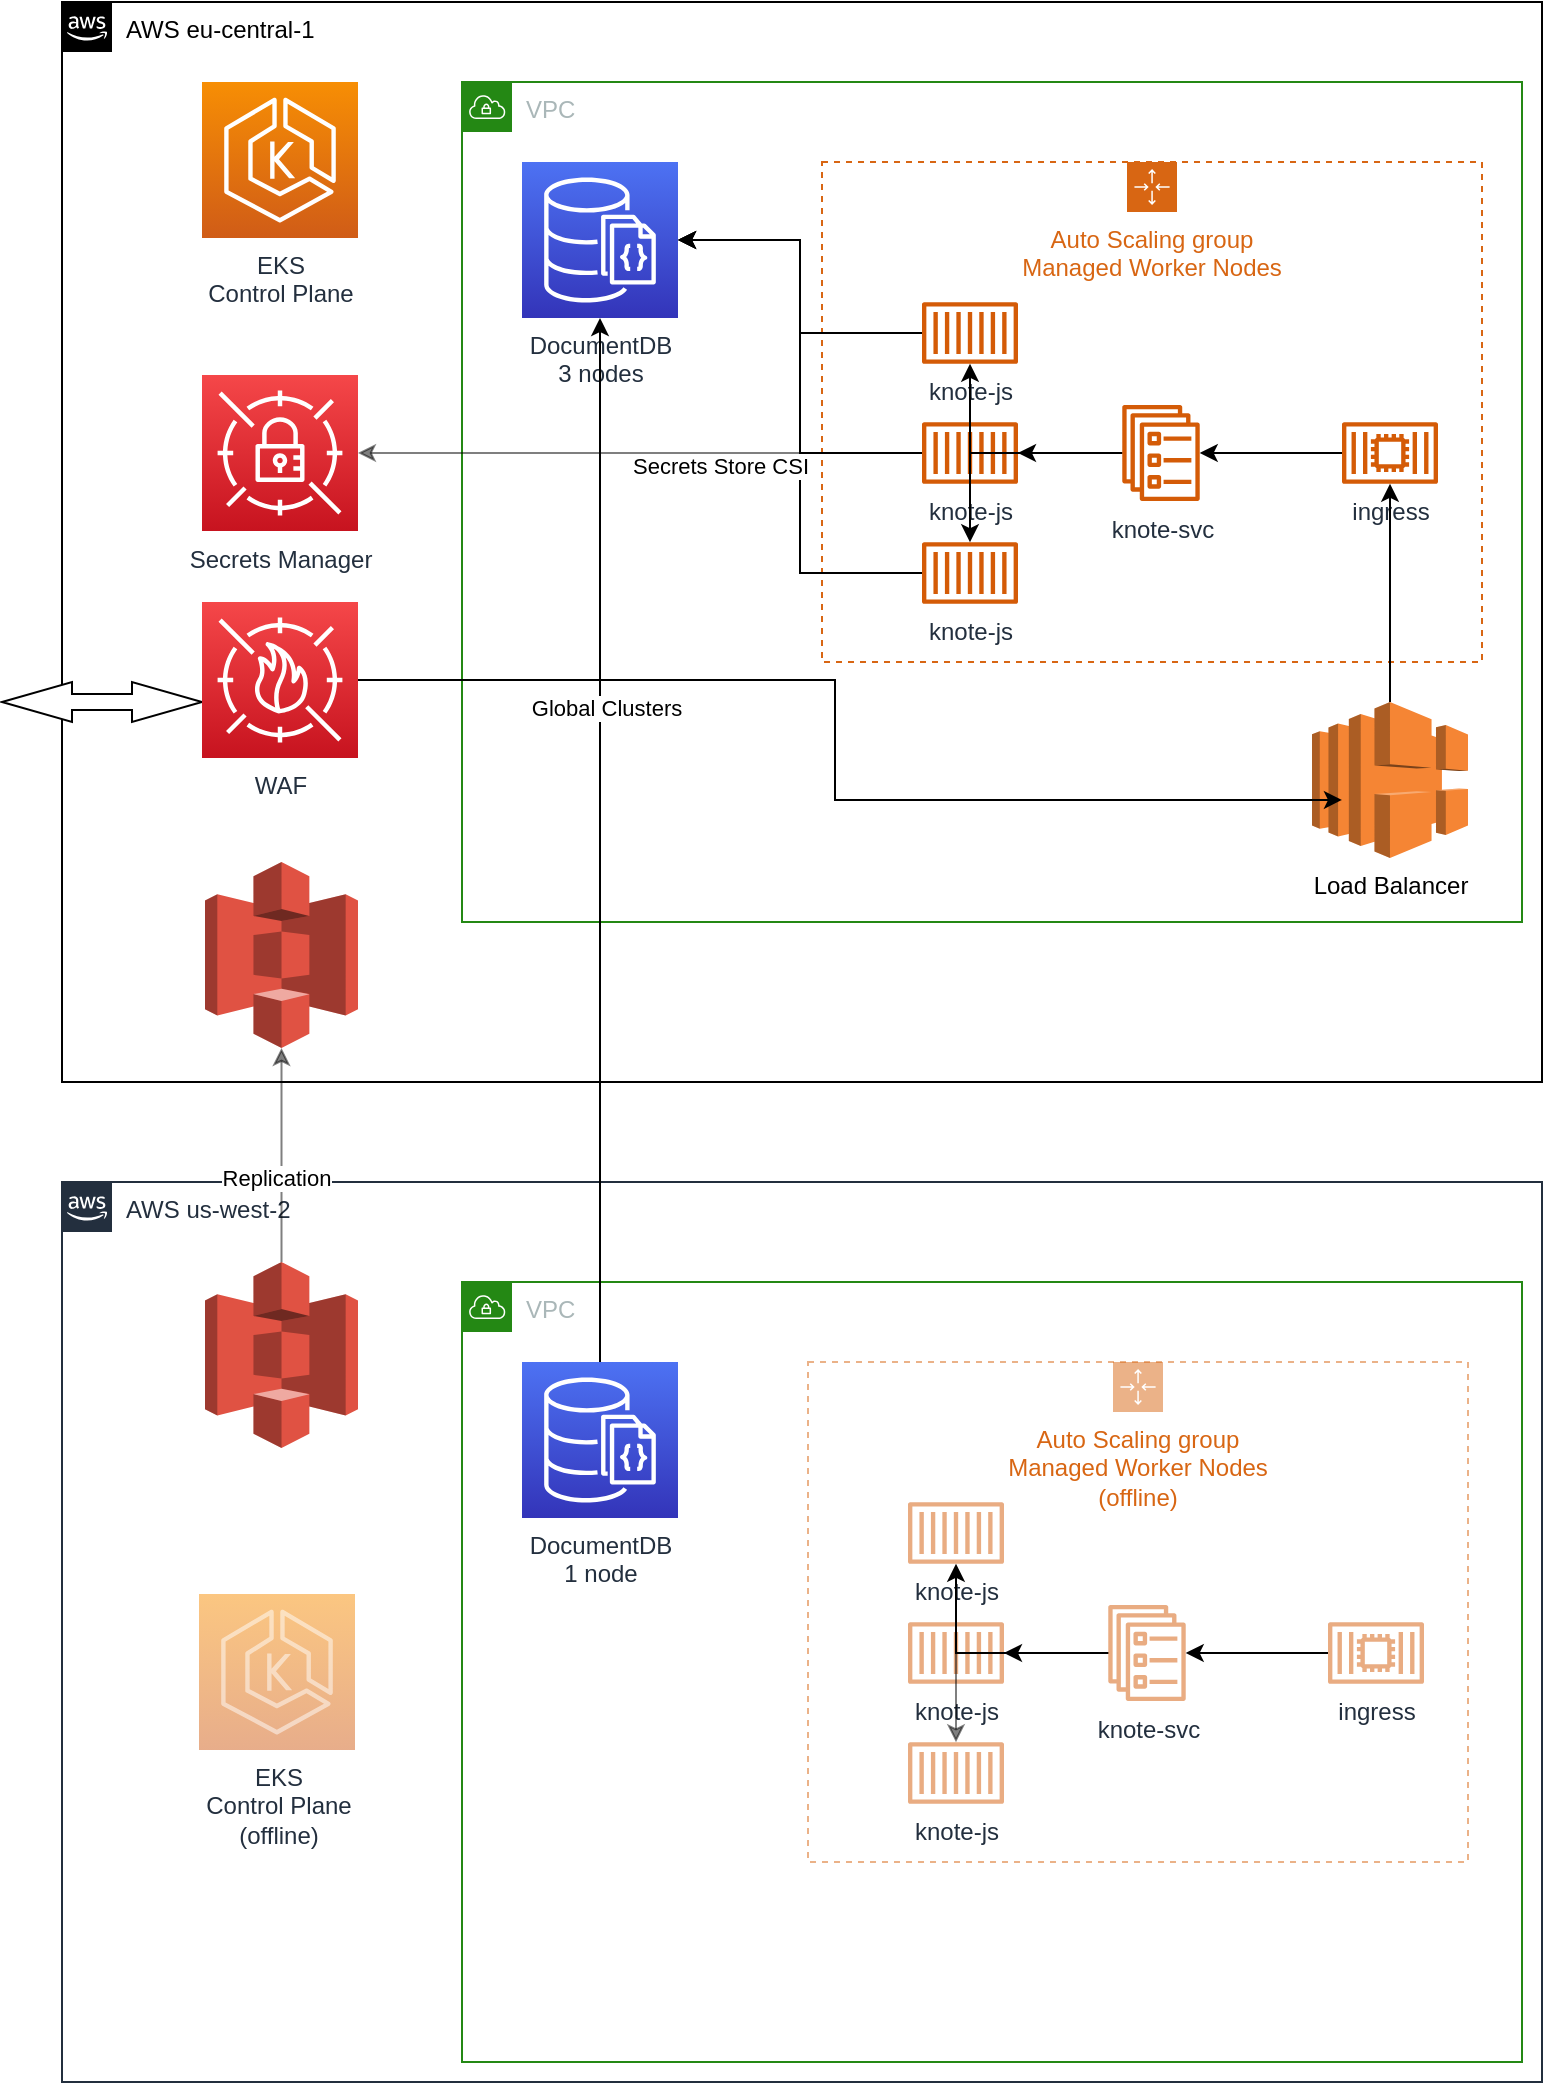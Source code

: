 <mxfile version="20.2.3" type="device"><diagram id="XT1uvUHFqOdRrBNvKb2u" name="Page-1"><mxGraphModel dx="1550" dy="816" grid="1" gridSize="10" guides="1" tooltips="1" connect="1" arrows="1" fold="1" page="1" pageScale="1" pageWidth="850" pageHeight="1100" background="none" math="0" shadow="0"><root><mxCell id="0"/><mxCell id="1" parent="0"/><mxCell id="Zdkg39U0GwC2J_SdHi1Z-4" value="AWS us-west-2" style="points=[[0,0],[0.25,0],[0.5,0],[0.75,0],[1,0],[1,0.25],[1,0.5],[1,0.75],[1,1],[0.75,1],[0.5,1],[0.25,1],[0,1],[0,0.75],[0,0.5],[0,0.25]];outlineConnect=0;gradientColor=none;html=1;whiteSpace=wrap;fontSize=12;fontStyle=0;container=1;pointerEvents=0;collapsible=0;recursiveResize=0;shape=mxgraph.aws4.group;grIcon=mxgraph.aws4.group_aws_cloud_alt;strokeColor=#232F3E;fillColor=default;verticalAlign=top;align=left;spacingLeft=30;fontColor=#232F3E;dashed=0;" parent="1" vertex="1"><mxGeometry x="50" y="610" width="740" height="450" as="geometry"/></mxCell><mxCell id="hklOjmnx_HbKp_q8jIsT-1" value="VPC" style="points=[[0,0],[0.25,0],[0.5,0],[0.75,0],[1,0],[1,0.25],[1,0.5],[1,0.75],[1,1],[0.75,1],[0.5,1],[0.25,1],[0,1],[0,0.75],[0,0.5],[0,0.25]];outlineConnect=0;gradientColor=none;html=1;whiteSpace=wrap;fontSize=12;fontStyle=0;container=1;pointerEvents=0;collapsible=0;recursiveResize=0;shape=mxgraph.aws4.group;grIcon=mxgraph.aws4.group_vpc;strokeColor=#248814;fillColor=none;verticalAlign=top;align=left;spacingLeft=30;fontColor=#AAB7B8;dashed=0;" vertex="1" parent="Zdkg39U0GwC2J_SdHi1Z-4"><mxGeometry x="200" y="50" width="530" height="390" as="geometry"/></mxCell><mxCell id="hklOjmnx_HbKp_q8jIsT-3" value="DocumentDB&lt;br&gt;1 node" style="sketch=0;points=[[0,0,0],[0.25,0,0],[0.5,0,0],[0.75,0,0],[1,0,0],[0,1,0],[0.25,1,0],[0.5,1,0],[0.75,1,0],[1,1,0],[0,0.25,0],[0,0.5,0],[0,0.75,0],[1,0.25,0],[1,0.5,0],[1,0.75,0]];outlineConnect=0;fontColor=#232F3E;gradientColor=#4D72F3;gradientDirection=north;fillColor=#3334B9;strokeColor=#ffffff;dashed=0;verticalLabelPosition=bottom;verticalAlign=top;align=center;html=1;fontSize=12;fontStyle=0;aspect=fixed;shape=mxgraph.aws4.resourceIcon;resIcon=mxgraph.aws4.documentdb_with_mongodb_compatibility;" vertex="1" parent="hklOjmnx_HbKp_q8jIsT-1"><mxGeometry x="30" y="40" width="78" height="78" as="geometry"/></mxCell><mxCell id="hklOjmnx_HbKp_q8jIsT-26" value="Auto Scaling group&lt;br&gt;Managed Worker Nodes&lt;br&gt;(offline)" style="points=[[0,0],[0.25,0],[0.5,0],[0.75,0],[1,0],[1,0.25],[1,0.5],[1,0.75],[1,1],[0.75,1],[0.5,1],[0.25,1],[0,1],[0,0.75],[0,0.5],[0,0.25]];outlineConnect=0;gradientColor=none;html=1;whiteSpace=wrap;fontSize=12;fontStyle=0;container=1;pointerEvents=0;collapsible=0;recursiveResize=0;shape=mxgraph.aws4.groupCenter;grIcon=mxgraph.aws4.group_auto_scaling_group;grStroke=1;strokeColor=#D86613;fillColor=none;verticalAlign=top;align=center;fontColor=#D86613;dashed=1;spacingTop=25;opacity=50;" vertex="1" parent="hklOjmnx_HbKp_q8jIsT-1"><mxGeometry x="173" y="40" width="330" height="250" as="geometry"/></mxCell><mxCell id="hklOjmnx_HbKp_q8jIsT-27" value="knote-js" style="sketch=0;outlineConnect=0;fontColor=#232F3E;gradientColor=none;fillColor=#D45B07;strokeColor=none;dashed=0;verticalLabelPosition=bottom;verticalAlign=top;align=center;html=1;fontSize=12;fontStyle=0;aspect=fixed;pointerEvents=1;shape=mxgraph.aws4.container_1;opacity=50;" vertex="1" parent="hklOjmnx_HbKp_q8jIsT-26"><mxGeometry x="50" y="70" width="48" height="31" as="geometry"/></mxCell><mxCell id="hklOjmnx_HbKp_q8jIsT-28" value="knote-js" style="sketch=0;outlineConnect=0;fontColor=#232F3E;gradientColor=none;fillColor=#D45B07;strokeColor=none;dashed=0;verticalLabelPosition=bottom;verticalAlign=top;align=center;html=1;fontSize=12;fontStyle=0;aspect=fixed;pointerEvents=1;shape=mxgraph.aws4.container_1;opacity=50;" vertex="1" parent="hklOjmnx_HbKp_q8jIsT-26"><mxGeometry x="50" y="190" width="48" height="31" as="geometry"/></mxCell><mxCell id="hklOjmnx_HbKp_q8jIsT-29" value="knote-js" style="sketch=0;outlineConnect=0;fontColor=#232F3E;gradientColor=none;fillColor=#D45B07;strokeColor=none;dashed=0;verticalLabelPosition=bottom;verticalAlign=top;align=center;html=1;fontSize=12;fontStyle=0;aspect=fixed;pointerEvents=1;shape=mxgraph.aws4.container_1;opacity=50;" vertex="1" parent="hklOjmnx_HbKp_q8jIsT-26"><mxGeometry x="50" y="130" width="48" height="31" as="geometry"/></mxCell><mxCell id="hklOjmnx_HbKp_q8jIsT-30" style="edgeStyle=orthogonalEdgeStyle;rounded=0;orthogonalLoop=1;jettySize=auto;html=1;" edge="1" parent="hklOjmnx_HbKp_q8jIsT-26" source="hklOjmnx_HbKp_q8jIsT-33" target="hklOjmnx_HbKp_q8jIsT-29"><mxGeometry relative="1" as="geometry"/></mxCell><mxCell id="hklOjmnx_HbKp_q8jIsT-31" style="edgeStyle=orthogonalEdgeStyle;rounded=0;orthogonalLoop=1;jettySize=auto;html=1;" edge="1" parent="hklOjmnx_HbKp_q8jIsT-26" source="hklOjmnx_HbKp_q8jIsT-33" target="hklOjmnx_HbKp_q8jIsT-27"><mxGeometry relative="1" as="geometry"/></mxCell><mxCell id="hklOjmnx_HbKp_q8jIsT-32" style="edgeStyle=orthogonalEdgeStyle;rounded=0;orthogonalLoop=1;jettySize=auto;html=1;opacity=50;" edge="1" parent="hklOjmnx_HbKp_q8jIsT-26" source="hklOjmnx_HbKp_q8jIsT-33" target="hklOjmnx_HbKp_q8jIsT-28"><mxGeometry relative="1" as="geometry"/></mxCell><mxCell id="hklOjmnx_HbKp_q8jIsT-33" value="knote-svc" style="sketch=0;outlineConnect=0;fontColor=#232F3E;gradientColor=none;fillColor=#D45B07;strokeColor=none;dashed=0;verticalLabelPosition=bottom;verticalAlign=top;align=center;html=1;fontSize=12;fontStyle=0;aspect=fixed;pointerEvents=1;shape=mxgraph.aws4.ecs_service;opacity=50;" vertex="1" parent="hklOjmnx_HbKp_q8jIsT-26"><mxGeometry x="150" y="121.5" width="39" height="48" as="geometry"/></mxCell><mxCell id="hklOjmnx_HbKp_q8jIsT-34" style="edgeStyle=orthogonalEdgeStyle;rounded=0;orthogonalLoop=1;jettySize=auto;html=1;" edge="1" parent="hklOjmnx_HbKp_q8jIsT-26" source="hklOjmnx_HbKp_q8jIsT-35" target="hklOjmnx_HbKp_q8jIsT-33"><mxGeometry relative="1" as="geometry"/></mxCell><mxCell id="hklOjmnx_HbKp_q8jIsT-35" value="ingress" style="sketch=0;outlineConnect=0;fontColor=#232F3E;gradientColor=none;fillColor=#D45B07;strokeColor=none;dashed=0;verticalLabelPosition=bottom;verticalAlign=top;align=center;html=1;fontSize=12;fontStyle=0;aspect=fixed;pointerEvents=1;shape=mxgraph.aws4.container_2;opacity=50;" vertex="1" parent="hklOjmnx_HbKp_q8jIsT-26"><mxGeometry x="260" y="130" width="48" height="31" as="geometry"/></mxCell><mxCell id="hklOjmnx_HbKp_q8jIsT-25" value="EKS&lt;br&gt;Control Plane&lt;br&gt;(offline)" style="sketch=0;points=[[0,0,0],[0.25,0,0],[0.5,0,0],[0.75,0,0],[1,0,0],[0,1,0],[0.25,1,0],[0.5,1,0],[0.75,1,0],[1,1,0],[0,0.25,0],[0,0.5,0],[0,0.75,0],[1,0.25,0],[1,0.5,0],[1,0.75,0]];outlineConnect=0;fontColor=#232F3E;gradientColor=#F78E04;gradientDirection=north;fillColor=#D05C17;strokeColor=#ffffff;dashed=0;verticalLabelPosition=bottom;verticalAlign=top;align=center;html=1;fontSize=12;fontStyle=0;aspect=fixed;shape=mxgraph.aws4.resourceIcon;resIcon=mxgraph.aws4.eks;opacity=50;" vertex="1" parent="Zdkg39U0GwC2J_SdHi1Z-4"><mxGeometry x="68.5" y="206" width="78" height="78" as="geometry"/></mxCell><mxCell id="hklOjmnx_HbKp_q8jIsT-39" value="" style="outlineConnect=0;dashed=0;verticalLabelPosition=bottom;verticalAlign=top;align=center;html=1;shape=mxgraph.aws3.s3;fillColor=#E05243;gradientColor=none;labelBackgroundColor=default;labelBorderColor=none;" vertex="1" parent="Zdkg39U0GwC2J_SdHi1Z-4"><mxGeometry x="71.5" y="40" width="76.5" height="93" as="geometry"/></mxCell><mxCell id="Zdkg39U0GwC2J_SdHi1Z-1" value="AWS eu-central-1" style="points=[[0,0],[0.25,0],[0.5,0],[0.75,0],[1,0],[1,0.25],[1,0.5],[1,0.75],[1,1],[0.75,1],[0.5,1],[0.25,1],[0,1],[0,0.75],[0,0.5],[0,0.25]];outlineConnect=0;html=1;whiteSpace=wrap;fontSize=12;fontStyle=0;container=1;pointerEvents=0;collapsible=0;recursiveResize=0;shape=mxgraph.aws4.group;grIcon=mxgraph.aws4.group_aws_cloud_alt;verticalAlign=top;align=left;spacingLeft=30;dashed=0;" parent="1" vertex="1"><mxGeometry x="50" y="20" width="740" height="540" as="geometry"/></mxCell><mxCell id="Zdkg39U0GwC2J_SdHi1Z-5" value="EKS&lt;br&gt;Control Plane" style="sketch=0;points=[[0,0,0],[0.25,0,0],[0.5,0,0],[0.75,0,0],[1,0,0],[0,1,0],[0.25,1,0],[0.5,1,0],[0.75,1,0],[1,1,0],[0,0.25,0],[0,0.5,0],[0,0.75,0],[1,0.25,0],[1,0.5,0],[1,0.75,0]];outlineConnect=0;fontColor=#232F3E;gradientColor=#F78E04;gradientDirection=north;fillColor=#D05C17;strokeColor=#ffffff;dashed=0;verticalLabelPosition=bottom;verticalAlign=top;align=center;html=1;fontSize=12;fontStyle=0;aspect=fixed;shape=mxgraph.aws4.resourceIcon;resIcon=mxgraph.aws4.eks;" parent="Zdkg39U0GwC2J_SdHi1Z-1" vertex="1"><mxGeometry x="70" y="40" width="78" height="78" as="geometry"/></mxCell><mxCell id="Zdkg39U0GwC2J_SdHi1Z-7" value="VPC" style="points=[[0,0],[0.25,0],[0.5,0],[0.75,0],[1,0],[1,0.25],[1,0.5],[1,0.75],[1,1],[0.75,1],[0.5,1],[0.25,1],[0,1],[0,0.75],[0,0.5],[0,0.25]];outlineConnect=0;gradientColor=none;html=1;whiteSpace=wrap;fontSize=12;fontStyle=0;container=1;pointerEvents=0;collapsible=0;recursiveResize=0;shape=mxgraph.aws4.group;grIcon=mxgraph.aws4.group_vpc;strokeColor=#248814;fillColor=none;verticalAlign=top;align=left;spacingLeft=30;fontColor=#AAB7B8;dashed=0;" parent="Zdkg39U0GwC2J_SdHi1Z-1" vertex="1"><mxGeometry x="200" y="40" width="530" height="420" as="geometry"/></mxCell><mxCell id="Zdkg39U0GwC2J_SdHi1Z-8" value="Auto Scaling group&lt;br&gt;Managed Worker Nodes" style="points=[[0,0],[0.25,0],[0.5,0],[0.75,0],[1,0],[1,0.25],[1,0.5],[1,0.75],[1,1],[0.75,1],[0.5,1],[0.25,1],[0,1],[0,0.75],[0,0.5],[0,0.25]];outlineConnect=0;gradientColor=none;html=1;whiteSpace=wrap;fontSize=12;fontStyle=0;container=1;pointerEvents=0;collapsible=0;recursiveResize=0;shape=mxgraph.aws4.groupCenter;grIcon=mxgraph.aws4.group_auto_scaling_group;grStroke=1;strokeColor=#D86613;fillColor=none;verticalAlign=top;align=center;fontColor=#D86613;dashed=1;spacingTop=25;" parent="Zdkg39U0GwC2J_SdHi1Z-7" vertex="1"><mxGeometry x="180" y="40" width="330" height="250" as="geometry"/></mxCell><mxCell id="hklOjmnx_HbKp_q8jIsT-6" value="knote-js" style="sketch=0;outlineConnect=0;fontColor=#232F3E;gradientColor=none;fillColor=#D45B07;strokeColor=none;dashed=0;verticalLabelPosition=bottom;verticalAlign=top;align=center;html=1;fontSize=12;fontStyle=0;aspect=fixed;pointerEvents=1;shape=mxgraph.aws4.container_1;" vertex="1" parent="Zdkg39U0GwC2J_SdHi1Z-8"><mxGeometry x="50" y="70" width="48" height="31" as="geometry"/></mxCell><mxCell id="hklOjmnx_HbKp_q8jIsT-7" value="knote-js" style="sketch=0;outlineConnect=0;fontColor=#232F3E;gradientColor=none;fillColor=#D45B07;strokeColor=none;dashed=0;verticalLabelPosition=bottom;verticalAlign=top;align=center;html=1;fontSize=12;fontStyle=0;aspect=fixed;pointerEvents=1;shape=mxgraph.aws4.container_1;" vertex="1" parent="Zdkg39U0GwC2J_SdHi1Z-8"><mxGeometry x="50" y="190" width="48" height="31" as="geometry"/></mxCell><mxCell id="hklOjmnx_HbKp_q8jIsT-8" value="knote-js" style="sketch=0;outlineConnect=0;fontColor=#232F3E;gradientColor=none;fillColor=#D45B07;strokeColor=none;dashed=0;verticalLabelPosition=bottom;verticalAlign=top;align=center;html=1;fontSize=12;fontStyle=0;aspect=fixed;pointerEvents=1;shape=mxgraph.aws4.container_1;" vertex="1" parent="Zdkg39U0GwC2J_SdHi1Z-8"><mxGeometry x="50" y="130" width="48" height="31" as="geometry"/></mxCell><mxCell id="hklOjmnx_HbKp_q8jIsT-15" style="edgeStyle=orthogonalEdgeStyle;rounded=0;orthogonalLoop=1;jettySize=auto;html=1;" edge="1" parent="Zdkg39U0GwC2J_SdHi1Z-8" source="hklOjmnx_HbKp_q8jIsT-9" target="hklOjmnx_HbKp_q8jIsT-8"><mxGeometry relative="1" as="geometry"/></mxCell><mxCell id="hklOjmnx_HbKp_q8jIsT-19" style="edgeStyle=orthogonalEdgeStyle;rounded=0;orthogonalLoop=1;jettySize=auto;html=1;" edge="1" parent="Zdkg39U0GwC2J_SdHi1Z-8" source="hklOjmnx_HbKp_q8jIsT-9" target="hklOjmnx_HbKp_q8jIsT-6"><mxGeometry relative="1" as="geometry"/></mxCell><mxCell id="hklOjmnx_HbKp_q8jIsT-20" style="edgeStyle=orthogonalEdgeStyle;rounded=0;orthogonalLoop=1;jettySize=auto;html=1;" edge="1" parent="Zdkg39U0GwC2J_SdHi1Z-8" source="hklOjmnx_HbKp_q8jIsT-9" target="hklOjmnx_HbKp_q8jIsT-7"><mxGeometry relative="1" as="geometry"/></mxCell><mxCell id="hklOjmnx_HbKp_q8jIsT-9" value="knote-svc" style="sketch=0;outlineConnect=0;fontColor=#232F3E;gradientColor=none;fillColor=#D45B07;strokeColor=none;dashed=0;verticalLabelPosition=bottom;verticalAlign=top;align=center;html=1;fontSize=12;fontStyle=0;aspect=fixed;pointerEvents=1;shape=mxgraph.aws4.ecs_service;" vertex="1" parent="Zdkg39U0GwC2J_SdHi1Z-8"><mxGeometry x="150" y="121.5" width="39" height="48" as="geometry"/></mxCell><mxCell id="hklOjmnx_HbKp_q8jIsT-21" style="edgeStyle=orthogonalEdgeStyle;rounded=0;orthogonalLoop=1;jettySize=auto;html=1;" edge="1" parent="Zdkg39U0GwC2J_SdHi1Z-8" source="hklOjmnx_HbKp_q8jIsT-10" target="hklOjmnx_HbKp_q8jIsT-9"><mxGeometry relative="1" as="geometry"/></mxCell><mxCell id="hklOjmnx_HbKp_q8jIsT-10" value="ingress" style="sketch=0;outlineConnect=0;fontColor=#232F3E;gradientColor=none;fillColor=#D45B07;strokeColor=none;dashed=0;verticalLabelPosition=bottom;verticalAlign=top;align=center;html=1;fontSize=12;fontStyle=0;aspect=fixed;pointerEvents=1;shape=mxgraph.aws4.container_2;" vertex="1" parent="Zdkg39U0GwC2J_SdHi1Z-8"><mxGeometry x="260" y="130" width="48" height="31" as="geometry"/></mxCell><mxCell id="hklOjmnx_HbKp_q8jIsT-12" style="edgeStyle=orthogonalEdgeStyle;rounded=0;orthogonalLoop=1;jettySize=auto;html=1;entryX=1;entryY=0.5;entryDx=0;entryDy=0;entryPerimeter=0;" edge="1" parent="Zdkg39U0GwC2J_SdHi1Z-7" source="hklOjmnx_HbKp_q8jIsT-6" target="Zdkg39U0GwC2J_SdHi1Z-6"><mxGeometry relative="1" as="geometry"/></mxCell><mxCell id="hklOjmnx_HbKp_q8jIsT-13" style="edgeStyle=orthogonalEdgeStyle;rounded=0;orthogonalLoop=1;jettySize=auto;html=1;entryX=1;entryY=0.5;entryDx=0;entryDy=0;entryPerimeter=0;" edge="1" parent="Zdkg39U0GwC2J_SdHi1Z-7" source="hklOjmnx_HbKp_q8jIsT-7" target="Zdkg39U0GwC2J_SdHi1Z-6"><mxGeometry relative="1" as="geometry"/></mxCell><mxCell id="hklOjmnx_HbKp_q8jIsT-14" style="edgeStyle=orthogonalEdgeStyle;rounded=0;orthogonalLoop=1;jettySize=auto;html=1;entryX=1;entryY=0.5;entryDx=0;entryDy=0;entryPerimeter=0;" edge="1" parent="Zdkg39U0GwC2J_SdHi1Z-7" source="hklOjmnx_HbKp_q8jIsT-8" target="Zdkg39U0GwC2J_SdHi1Z-6"><mxGeometry relative="1" as="geometry"/></mxCell><mxCell id="hklOjmnx_HbKp_q8jIsT-23" style="edgeStyle=orthogonalEdgeStyle;rounded=0;orthogonalLoop=1;jettySize=auto;html=1;" edge="1" parent="Zdkg39U0GwC2J_SdHi1Z-7" source="hklOjmnx_HbKp_q8jIsT-22" target="hklOjmnx_HbKp_q8jIsT-10"><mxGeometry relative="1" as="geometry"/></mxCell><mxCell id="hklOjmnx_HbKp_q8jIsT-22" value="Load Balancer" style="outlineConnect=0;dashed=0;verticalLabelPosition=bottom;verticalAlign=top;align=center;html=1;shape=mxgraph.aws3.elastic_load_balancing;fillColor=#F58534;gradientColor=none;" vertex="1" parent="Zdkg39U0GwC2J_SdHi1Z-7"><mxGeometry x="425" y="310" width="78" height="78" as="geometry"/></mxCell><mxCell id="Zdkg39U0GwC2J_SdHi1Z-6" value="DocumentDB&lt;br&gt;3 nodes" style="sketch=0;points=[[0,0,0],[0.25,0,0],[0.5,0,0],[0.75,0,0],[1,0,0],[0,1,0],[0.25,1,0],[0.5,1,0],[0.75,1,0],[1,1,0],[0,0.25,0],[0,0.5,0],[0,0.75,0],[1,0.25,0],[1,0.5,0],[1,0.75,0]];outlineConnect=0;fontColor=#232F3E;gradientColor=#4D72F3;gradientDirection=north;fillColor=#3334B9;strokeColor=#ffffff;dashed=0;verticalLabelPosition=bottom;verticalAlign=top;align=center;html=1;fontSize=12;fontStyle=0;aspect=fixed;shape=mxgraph.aws4.resourceIcon;resIcon=mxgraph.aws4.documentdb_with_mongodb_compatibility;labelBackgroundColor=default;labelBorderColor=none;" parent="Zdkg39U0GwC2J_SdHi1Z-7" vertex="1"><mxGeometry x="30" y="40" width="78" height="78" as="geometry"/></mxCell><mxCell id="hklOjmnx_HbKp_q8jIsT-24" value="" style="html=1;shadow=0;dashed=0;align=center;verticalAlign=middle;shape=mxgraph.arrows2.twoWayArrow;dy=0.6;dx=35;labelBackgroundColor=default;labelBorderColor=none;" vertex="1" parent="Zdkg39U0GwC2J_SdHi1Z-1"><mxGeometry x="-30" y="340" width="100" height="20" as="geometry"/></mxCell><mxCell id="hklOjmnx_HbKp_q8jIsT-36" value="&lt;div&gt;Secrets Manager&lt;/div&gt;&lt;div&gt;&lt;br&gt;&lt;/div&gt;" style="sketch=0;points=[[0,0,0],[0.25,0,0],[0.5,0,0],[0.75,0,0],[1,0,0],[0,1,0],[0.25,1,0],[0.5,1,0],[0.75,1,0],[1,1,0],[0,0.25,0],[0,0.5,0],[0,0.75,0],[1,0.25,0],[1,0.5,0],[1,0.75,0]];outlineConnect=0;fontColor=#232F3E;gradientColor=#F54749;gradientDirection=north;fillColor=#C7131F;strokeColor=#ffffff;dashed=0;verticalLabelPosition=bottom;verticalAlign=top;align=center;html=1;fontSize=12;fontStyle=0;aspect=fixed;shape=mxgraph.aws4.resourceIcon;resIcon=mxgraph.aws4.secrets_manager;labelBackgroundColor=default;labelBorderColor=none;" vertex="1" parent="Zdkg39U0GwC2J_SdHi1Z-1"><mxGeometry x="70" y="186.5" width="78" height="78" as="geometry"/></mxCell><mxCell id="hklOjmnx_HbKp_q8jIsT-42" style="edgeStyle=orthogonalEdgeStyle;rounded=0;orthogonalLoop=1;jettySize=auto;html=1;entryX=0.192;entryY=0.628;entryDx=0;entryDy=0;entryPerimeter=0;" edge="1" parent="Zdkg39U0GwC2J_SdHi1Z-1" source="hklOjmnx_HbKp_q8jIsT-37" target="hklOjmnx_HbKp_q8jIsT-22"><mxGeometry relative="1" as="geometry"/></mxCell><mxCell id="hklOjmnx_HbKp_q8jIsT-37" value="&lt;div&gt;WAF&lt;/div&gt;" style="sketch=0;points=[[0,0,0],[0.25,0,0],[0.5,0,0],[0.75,0,0],[1,0,0],[0,1,0],[0.25,1,0],[0.5,1,0],[0.75,1,0],[1,1,0],[0,0.25,0],[0,0.5,0],[0,0.75,0],[1,0.25,0],[1,0.5,0],[1,0.75,0]];outlineConnect=0;fontColor=#232F3E;gradientColor=#F54749;gradientDirection=north;fillColor=#C7131F;strokeColor=#ffffff;dashed=0;verticalLabelPosition=bottom;verticalAlign=top;align=center;html=1;fontSize=12;fontStyle=0;aspect=fixed;shape=mxgraph.aws4.resourceIcon;resIcon=mxgraph.aws4.waf;labelBackgroundColor=default;labelBorderColor=none;" vertex="1" parent="Zdkg39U0GwC2J_SdHi1Z-1"><mxGeometry x="70" y="300" width="78" height="78" as="geometry"/></mxCell><mxCell id="hklOjmnx_HbKp_q8jIsT-38" value="" style="outlineConnect=0;dashed=0;verticalLabelPosition=bottom;verticalAlign=top;align=center;html=1;shape=mxgraph.aws3.s3;fillColor=#E05243;gradientColor=none;labelBackgroundColor=default;labelBorderColor=none;" vertex="1" parent="Zdkg39U0GwC2J_SdHi1Z-1"><mxGeometry x="71.5" y="430" width="76.5" height="93" as="geometry"/></mxCell><mxCell id="hklOjmnx_HbKp_q8jIsT-43" style="edgeStyle=orthogonalEdgeStyle;rounded=0;orthogonalLoop=1;jettySize=auto;html=1;opacity=50;" edge="1" parent="Zdkg39U0GwC2J_SdHi1Z-1" source="hklOjmnx_HbKp_q8jIsT-8" target="hklOjmnx_HbKp_q8jIsT-36"><mxGeometry relative="1" as="geometry"/></mxCell><mxCell id="hklOjmnx_HbKp_q8jIsT-44" value="&lt;div&gt;Secrets Store CSI&lt;/div&gt;" style="edgeLabel;html=1;align=center;verticalAlign=middle;resizable=0;points=[];" vertex="1" connectable="0" parent="hklOjmnx_HbKp_q8jIsT-43"><mxGeometry x="-0.284" y="6" relative="1" as="geometry"><mxPoint as="offset"/></mxGeometry></mxCell><mxCell id="hklOjmnx_HbKp_q8jIsT-4" style="edgeStyle=orthogonalEdgeStyle;rounded=0;orthogonalLoop=1;jettySize=auto;html=1;" edge="1" parent="1" source="hklOjmnx_HbKp_q8jIsT-3" target="Zdkg39U0GwC2J_SdHi1Z-6"><mxGeometry relative="1" as="geometry"/></mxCell><mxCell id="hklOjmnx_HbKp_q8jIsT-5" value="Global Clusters" style="edgeLabel;html=1;align=center;verticalAlign=middle;resizable=0;points=[];" vertex="1" connectable="0" parent="hklOjmnx_HbKp_q8jIsT-4"><mxGeometry x="0.255" y="-3" relative="1" as="geometry"><mxPoint as="offset"/></mxGeometry></mxCell><mxCell id="hklOjmnx_HbKp_q8jIsT-40" style="edgeStyle=orthogonalEdgeStyle;rounded=0;orthogonalLoop=1;jettySize=auto;html=1;opacity=50;" edge="1" parent="1" source="hklOjmnx_HbKp_q8jIsT-39" target="hklOjmnx_HbKp_q8jIsT-38"><mxGeometry relative="1" as="geometry"><Array as="points"><mxPoint x="160" y="580"/><mxPoint x="160" y="580"/></Array></mxGeometry></mxCell><mxCell id="hklOjmnx_HbKp_q8jIsT-41" value="Replication" style="edgeLabel;html=1;align=center;verticalAlign=middle;resizable=0;points=[];" vertex="1" connectable="0" parent="hklOjmnx_HbKp_q8jIsT-40"><mxGeometry x="-0.212" y="3" relative="1" as="geometry"><mxPoint as="offset"/></mxGeometry></mxCell></root></mxGraphModel></diagram></mxfile>